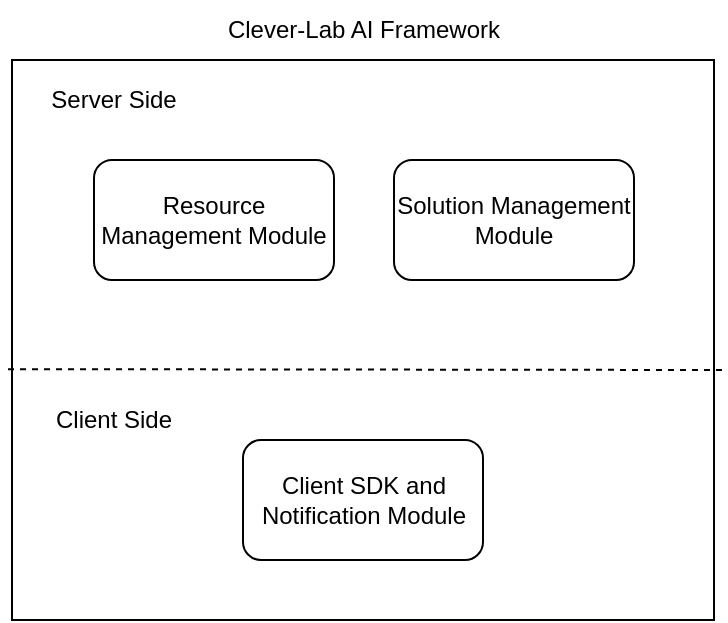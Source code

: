 <mxfile version="12.9.3" type="device"><diagram id="IYW_J4Yd3i2TdchK_9R0" name="Page-1"><mxGraphModel dx="1038" dy="531" grid="1" gridSize="10" guides="1" tooltips="1" connect="1" arrows="1" fold="1" page="1" pageScale="1" pageWidth="827" pageHeight="1169" math="0" shadow="0"><root><mxCell id="0"/><mxCell id="1" parent="0"/><mxCell id="0VgcsonnY4AjKBqGgv_o-1" value="" style="rounded=0;whiteSpace=wrap;html=1;" parent="1" vertex="1"><mxGeometry x="129" y="70" width="351" height="280" as="geometry"/></mxCell><mxCell id="0VgcsonnY4AjKBqGgv_o-2" value="Clever-Lab AI Framework" style="text;html=1;strokeColor=none;fillColor=none;align=center;verticalAlign=middle;whiteSpace=wrap;rounded=0;" parent="1" vertex="1"><mxGeometry x="224.5" y="40" width="160" height="30" as="geometry"/></mxCell><mxCell id="0VgcsonnY4AjKBqGgv_o-3" value="Resource Management Module" style="rounded=1;whiteSpace=wrap;html=1;" parent="1" vertex="1"><mxGeometry x="170" y="120" width="120" height="60" as="geometry"/></mxCell><mxCell id="0VgcsonnY4AjKBqGgv_o-4" value="Solution Management Module" style="rounded=1;whiteSpace=wrap;html=1;" parent="1" vertex="1"><mxGeometry x="320" y="120" width="120" height="60" as="geometry"/></mxCell><mxCell id="0VgcsonnY4AjKBqGgv_o-5" value="" style="endArrow=none;dashed=1;html=1;entryX=-0.013;entryY=0.552;entryDx=0;entryDy=0;entryPerimeter=0;" parent="1" target="0VgcsonnY4AjKBqGgv_o-1" edge="1"><mxGeometry width="50" height="50" relative="1" as="geometry"><mxPoint x="484" y="225" as="sourcePoint"/><mxPoint x="440" y="320" as="targetPoint"/></mxGeometry></mxCell><mxCell id="0VgcsonnY4AjKBqGgv_o-6" value="Server Side" style="text;html=1;strokeColor=none;fillColor=none;align=center;verticalAlign=middle;whiteSpace=wrap;rounded=0;" parent="1" vertex="1"><mxGeometry x="140" y="80" width="80" height="20" as="geometry"/></mxCell><mxCell id="0VgcsonnY4AjKBqGgv_o-7" value="Client SDK and Notification Module" style="rounded=1;whiteSpace=wrap;html=1;" parent="1" vertex="1"><mxGeometry x="244.5" y="260" width="120" height="60" as="geometry"/></mxCell><mxCell id="0VgcsonnY4AjKBqGgv_o-8" value="Client Side" style="text;html=1;strokeColor=none;fillColor=none;align=center;verticalAlign=middle;whiteSpace=wrap;rounded=0;" parent="1" vertex="1"><mxGeometry x="140" y="240" width="80" height="20" as="geometry"/></mxCell></root></mxGraphModel></diagram></mxfile>